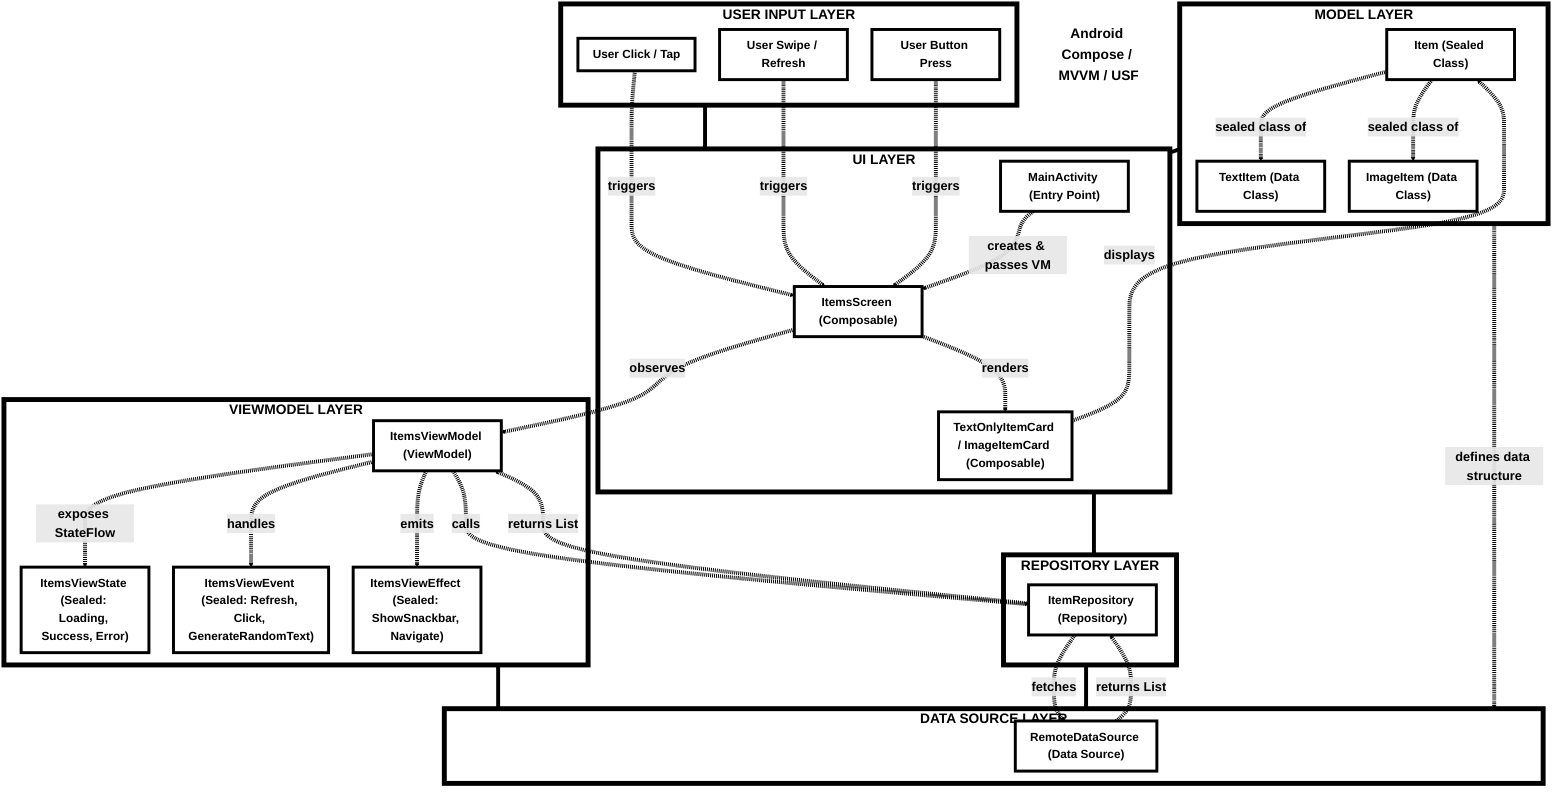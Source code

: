 flowchart TD
    %% TITLE AS MINIMAL TEXT - NO CONNECTIONS
    title["Android Compose / MVVM / USF"]
    
    %% TOP ROW - SPLIT INTO TWO COLUMNS
    subgraph MODEL["MODEL LAYER"]
        direction LR
        Item["Item (Sealed Class)"]
        TextItem["TextItem (Data Class)"]
        ImageItem["ImageItem (Data Class)"]
    end
    
    subgraph USER["USER INPUT LAYER"]
        direction LR
        UserClick["User Click / Tap"]
        UserSwipe["User Swipe / Refresh"]
        UserButton["User Button Press"]
    end
    
    %% MIDDLE ROWS - REPOSITORY AND DATA SOURCE ABOVE VIEWMODEL
    subgraph REPO["REPOSITORY LAYER"]
        direction LR
        ItemRepository["ItemRepository (Repository)"]
    end
    
    subgraph DS["DATA SOURCE LAYER"]
        direction LR
        RemoteDataSource["RemoteDataSource (Data Source)"]
    end
    
    %% UI LAYER
    subgraph UI["UI LAYER"]
        direction LR
        MainActivity["MainActivity (Entry Point)"]
        ItemsScreen["ItemsScreen (Composable)"]
        ItemCard["TextOnlyItemCard / ImageItemCard (Composable)"]
    end
    
    %% BOTTOM ROW - VIEWMODEL LAYER
    subgraph VM["VIEWMODEL LAYER"]
        direction LR
        ItemsViewModel["ItemsViewModel (ViewModel)"]
        ViewState["ItemsViewState (Sealed: Loading, Success, Error)"]
        ViewEvent["ItemsViewEvent (Sealed: Refresh, Click, GenerateRandomText)"]
        ViewEffect["ItemsViewEffect (Sealed: ShowSnackbar, Navigate)"]
    end
    
    %% FORCE RECTANGULAR LAYOUT - NO TITLE CONNECTIONS
    MODEL --> UI
    USER --> UI
    
    UI --> REPO
    REPO --> DS
    DS --> VM
    
    %% DETAILED CONNECTIONS - ALL THE USEFUL DATA
    UserClick -.->|"triggers"| ItemsScreen
    UserSwipe -.->|"triggers"| ItemsScreen
    UserButton -.->|"triggers"| ItemsScreen
    
    MainActivity -.->|"creates & passes VM"| ItemsScreen
    ItemsScreen -.->|"observes"| ItemsViewModel
    ItemsScreen -.->|"renders"| ItemCard
    ItemCard -.->|"displays"| Item
    
    ItemsViewModel -.->|"exposes StateFlow"| ViewState
    ItemsViewModel -.->|"handles"| ViewEvent  
    ItemsViewModel -.->|"emits"| ViewEffect
    ItemsViewModel -.->|"calls"| ItemRepository
    
    ItemRepository -.->|"fetches"| RemoteDataSource
    RemoteDataSource -.->|"returns List<Item>"| ItemRepository
    ItemRepository -.->|"returns List<Item>"| ItemsViewModel
    
    Item -.->|"sealed class of"| TextItem
    Item -.->|"sealed class of"| ImageItem
    
    %% MODEL TO DATA SOURCE CONNECTION
    MODEL -.->|"defines data structure"| DS
    
    %% STYLING - LARGER TEXT FOR BETTER UTILIZATION
    classDef nodeStyle fill:#ffffff,stroke:#000000,stroke-width:6px,color:#000000,font-size:24px,font-weight:bold
    classDef groupStyle fill:#ffffff,stroke:#000000,stroke-width:10px,color:#000000,font-size:28px,font-weight:bold
    classDef titleStyle fill:#ffffff,stroke:none,color:#000000,font-size:28px,font-weight:bold
    
    class MainActivity,ItemsScreen,ItemCard,ItemsViewModel,ViewState,ViewEvent,ViewEffect,ItemRepository,RemoteDataSource,Item,TextItem,ImageItem,UserClick,UserSwipe,UserButton nodeStyle
    class UI,VM,REPO,DS,MODEL,USER groupStyle
    class title titleStyle
    
    %% THICK ARROW LINES AND LARGE ARROW TEXT
    linkStyle default stroke:#000000,stroke-width:8px,color:#000000,font-size:26px,font-weight:bold
